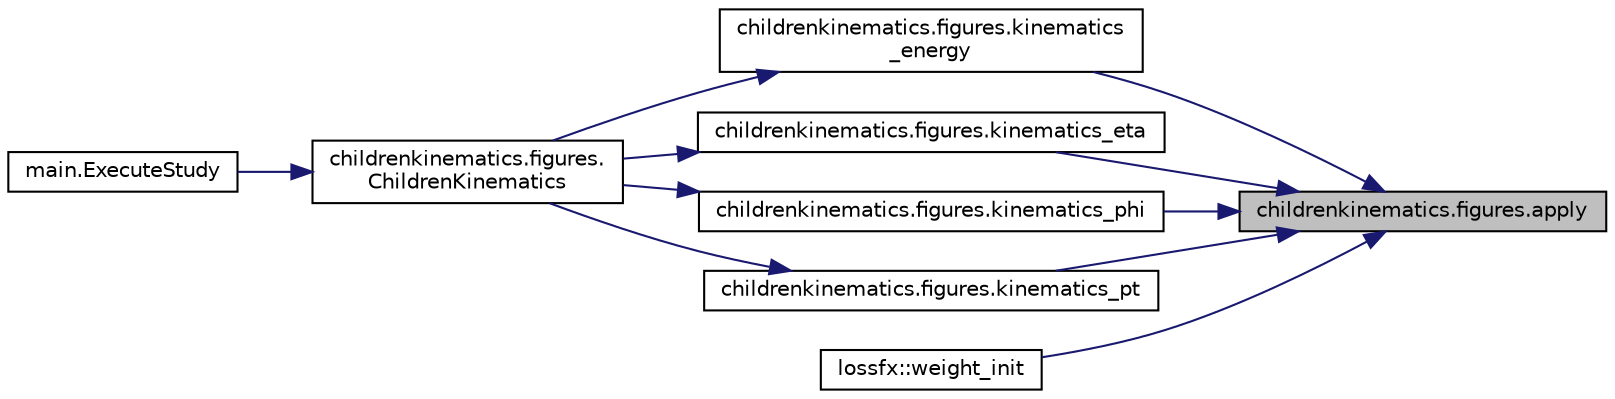 digraph "childrenkinematics.figures.apply"
{
 // INTERACTIVE_SVG=YES
 // LATEX_PDF_SIZE
  edge [fontname="Helvetica",fontsize="10",labelfontname="Helvetica",labelfontsize="10"];
  node [fontname="Helvetica",fontsize="10",shape=record];
  rankdir="RL";
  Node1 [label="childrenkinematics.figures.apply",height=0.2,width=0.4,color="black", fillcolor="grey75", style="filled", fontcolor="black",tooltip=" "];
  Node1 -> Node2 [dir="back",color="midnightblue",fontsize="10",style="solid",fontname="Helvetica"];
  Node2 [label="childrenkinematics.figures.kinematics\l_energy",height=0.2,width=0.4,color="black", fillcolor="white", style="filled",URL="$namespacechildrenkinematics_1_1figures.html#ac3864214d8f410c31e55a44211b5b261",tooltip=" "];
  Node2 -> Node3 [dir="back",color="midnightblue",fontsize="10",style="solid",fontname="Helvetica"];
  Node3 [label="childrenkinematics.figures.\lChildrenKinematics",height=0.2,width=0.4,color="black", fillcolor="white", style="filled",URL="$namespacechildrenkinematics_1_1figures.html#a633a13630cc9f3a27226a45e9a1826c2",tooltip=" "];
  Node3 -> Node4 [dir="back",color="midnightblue",fontsize="10",style="solid",fontname="Helvetica"];
  Node4 [label="main.ExecuteStudy",height=0.2,width=0.4,color="black", fillcolor="white", style="filled",URL="$namespacemain.html#a7afac8f5e46c718321f188d7888c2de0",tooltip=" "];
  Node1 -> Node5 [dir="back",color="midnightblue",fontsize="10",style="solid",fontname="Helvetica"];
  Node5 [label="childrenkinematics.figures.kinematics_eta",height=0.2,width=0.4,color="black", fillcolor="white", style="filled",URL="$namespacechildrenkinematics_1_1figures.html#a795dad9d1c25d61d9eed6128bfa85d0b",tooltip=" "];
  Node5 -> Node3 [dir="back",color="midnightblue",fontsize="10",style="solid",fontname="Helvetica"];
  Node1 -> Node6 [dir="back",color="midnightblue",fontsize="10",style="solid",fontname="Helvetica"];
  Node6 [label="childrenkinematics.figures.kinematics_phi",height=0.2,width=0.4,color="black", fillcolor="white", style="filled",URL="$namespacechildrenkinematics_1_1figures.html#a5cd8fe6462d084b8904163a6a4ca7624",tooltip=" "];
  Node6 -> Node3 [dir="back",color="midnightblue",fontsize="10",style="solid",fontname="Helvetica"];
  Node1 -> Node7 [dir="back",color="midnightblue",fontsize="10",style="solid",fontname="Helvetica"];
  Node7 [label="childrenkinematics.figures.kinematics_pt",height=0.2,width=0.4,color="black", fillcolor="white", style="filled",URL="$namespacechildrenkinematics_1_1figures.html#a05142877821df5e6a6210632a14a52ea",tooltip=" "];
  Node7 -> Node3 [dir="back",color="midnightblue",fontsize="10",style="solid",fontname="Helvetica"];
  Node1 -> Node8 [dir="back",color="midnightblue",fontsize="10",style="solid",fontname="Helvetica"];
  Node8 [label="lossfx::weight_init",height=0.2,width=0.4,color="black", fillcolor="white", style="filled",URL="$classlossfx.html#a8afc0d1aa169bcebb072b8b4278b2e88",tooltip=" "];
}
